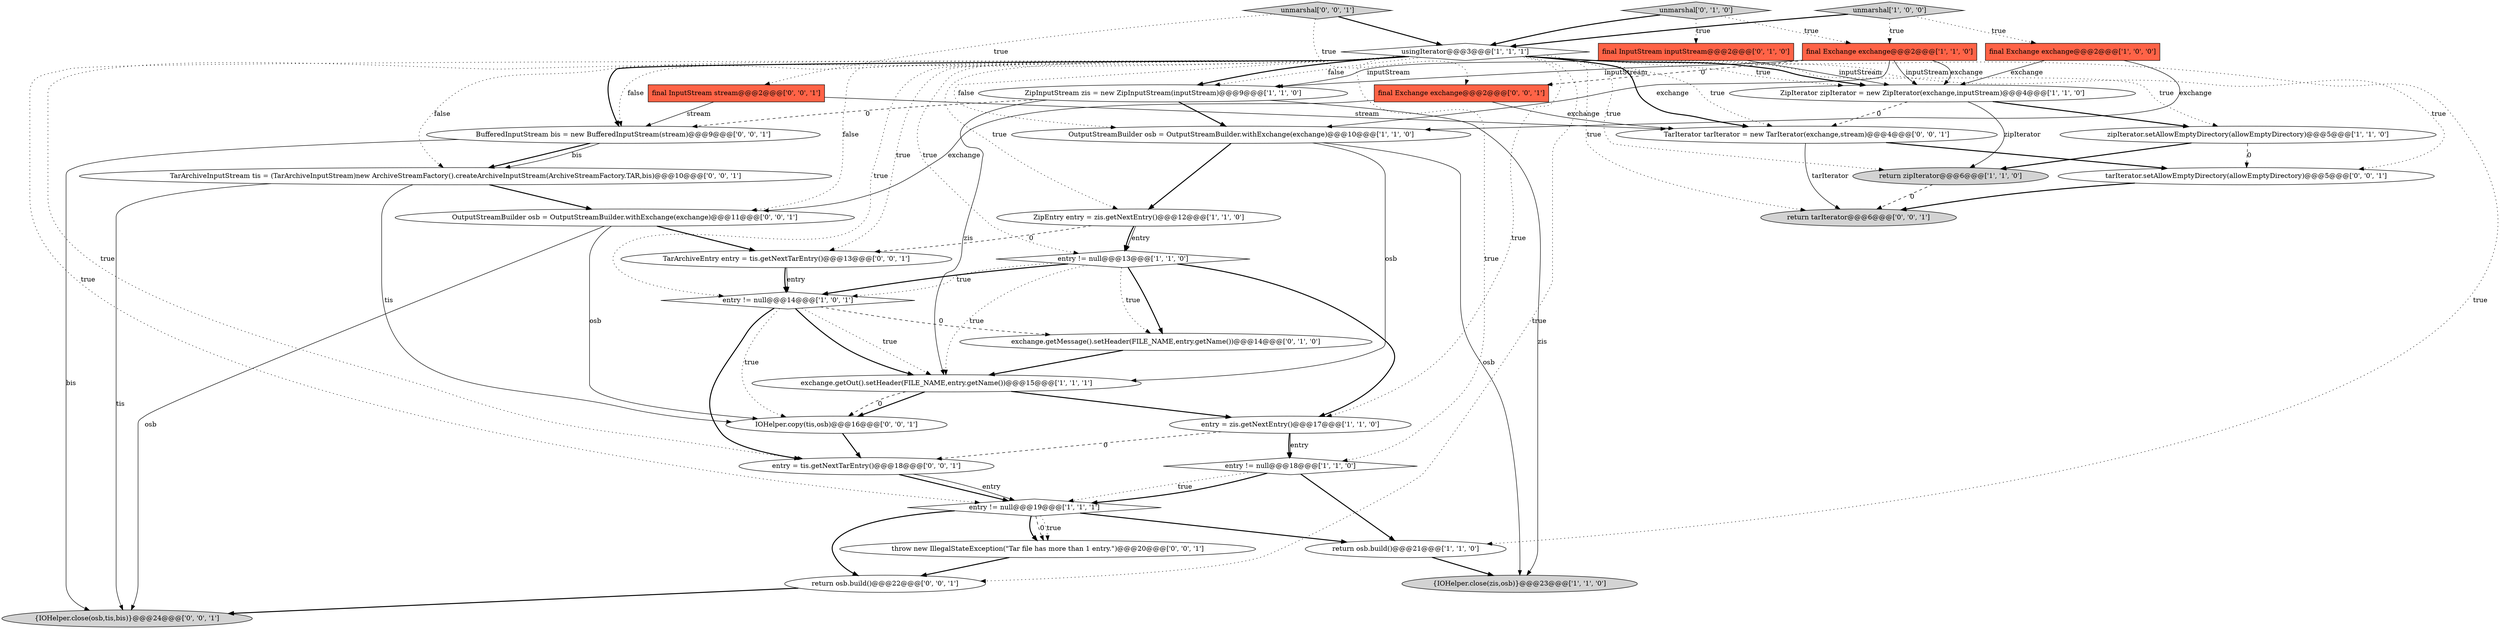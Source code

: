 digraph {
32 [style = filled, label = "TarArchiveEntry entry = tis.getNextTarEntry()@@@13@@@['0', '0', '1']", fillcolor = white, shape = ellipse image = "AAA0AAABBB3BBB"];
4 [style = filled, label = "ZipInputStream zis = new ZipInputStream(inputStream)@@@9@@@['1', '1', '0']", fillcolor = white, shape = ellipse image = "AAA0AAABBB1BBB"];
8 [style = filled, label = "entry = zis.getNextEntry()@@@17@@@['1', '1', '0']", fillcolor = white, shape = ellipse image = "AAA0AAABBB1BBB"];
34 [style = filled, label = "return tarIterator@@@6@@@['0', '0', '1']", fillcolor = lightgray, shape = ellipse image = "AAA0AAABBB3BBB"];
35 [style = filled, label = "unmarshal['0', '0', '1']", fillcolor = lightgray, shape = diamond image = "AAA0AAABBB3BBB"];
1 [style = filled, label = "entry != null@@@13@@@['1', '1', '0']", fillcolor = white, shape = diamond image = "AAA0AAABBB1BBB"];
29 [style = filled, label = "{IOHelper.close(osb,tis,bis)}@@@24@@@['0', '0', '1']", fillcolor = lightgray, shape = ellipse image = "AAA0AAABBB3BBB"];
13 [style = filled, label = "ZipIterator zipIterator = new ZipIterator(exchange,inputStream)@@@4@@@['1', '1', '0']", fillcolor = white, shape = ellipse image = "AAA0AAABBB1BBB"];
15 [style = filled, label = "return osb.build()@@@21@@@['1', '1', '0']", fillcolor = white, shape = ellipse image = "AAA0AAABBB1BBB"];
0 [style = filled, label = "return zipIterator@@@6@@@['1', '1', '0']", fillcolor = lightgray, shape = ellipse image = "AAA0AAABBB1BBB"];
20 [style = filled, label = "unmarshal['0', '1', '0']", fillcolor = lightgray, shape = diamond image = "AAA0AAABBB2BBB"];
7 [style = filled, label = "exchange.getOut().setHeader(FILE_NAME,entry.getName())@@@15@@@['1', '1', '1']", fillcolor = white, shape = ellipse image = "AAA0AAABBB1BBB"];
10 [style = filled, label = "entry != null@@@19@@@['1', '1', '1']", fillcolor = white, shape = diamond image = "AAA0AAABBB1BBB"];
11 [style = filled, label = "{IOHelper.close(zis,osb)}@@@23@@@['1', '1', '0']", fillcolor = lightgray, shape = ellipse image = "AAA0AAABBB1BBB"];
16 [style = filled, label = "ZipEntry entry = zis.getNextEntry()@@@12@@@['1', '1', '0']", fillcolor = white, shape = ellipse image = "AAA0AAABBB1BBB"];
17 [style = filled, label = "OutputStreamBuilder osb = OutputStreamBuilder.withExchange(exchange)@@@10@@@['1', '1', '0']", fillcolor = white, shape = ellipse image = "AAA0AAABBB1BBB"];
28 [style = filled, label = "return osb.build()@@@22@@@['0', '0', '1']", fillcolor = white, shape = ellipse image = "AAA0AAABBB3BBB"];
5 [style = filled, label = "usingIterator@@@3@@@['1', '1', '1']", fillcolor = white, shape = diamond image = "AAA0AAABBB1BBB"];
6 [style = filled, label = "entry != null@@@14@@@['1', '0', '1']", fillcolor = white, shape = diamond image = "AAA0AAABBB1BBB"];
18 [style = filled, label = "exchange.getMessage().setHeader(FILE_NAME,entry.getName())@@@14@@@['0', '1', '0']", fillcolor = white, shape = ellipse image = "AAA1AAABBB2BBB"];
19 [style = filled, label = "final InputStream inputStream@@@2@@@['0', '1', '0']", fillcolor = tomato, shape = box image = "AAA0AAABBB2BBB"];
24 [style = filled, label = "TarIterator tarIterator = new TarIterator(exchange,stream)@@@4@@@['0', '0', '1']", fillcolor = white, shape = ellipse image = "AAA0AAABBB3BBB"];
26 [style = filled, label = "throw new IllegalStateException(\"Tar file has more than 1 entry.\")@@@20@@@['0', '0', '1']", fillcolor = white, shape = ellipse image = "AAA0AAABBB3BBB"];
30 [style = filled, label = "tarIterator.setAllowEmptyDirectory(allowEmptyDirectory)@@@5@@@['0', '0', '1']", fillcolor = white, shape = ellipse image = "AAA0AAABBB3BBB"];
9 [style = filled, label = "entry != null@@@18@@@['1', '1', '0']", fillcolor = white, shape = diamond image = "AAA0AAABBB1BBB"];
31 [style = filled, label = "TarArchiveInputStream tis = (TarArchiveInputStream)new ArchiveStreamFactory().createArchiveInputStream(ArchiveStreamFactory.TAR,bis)@@@10@@@['0', '0', '1']", fillcolor = white, shape = ellipse image = "AAA0AAABBB3BBB"];
22 [style = filled, label = "IOHelper.copy(tis,osb)@@@16@@@['0', '0', '1']", fillcolor = white, shape = ellipse image = "AAA0AAABBB3BBB"];
12 [style = filled, label = "final Exchange exchange@@@2@@@['1', '1', '0']", fillcolor = tomato, shape = box image = "AAA0AAABBB1BBB"];
14 [style = filled, label = "unmarshal['1', '0', '0']", fillcolor = lightgray, shape = diamond image = "AAA0AAABBB1BBB"];
25 [style = filled, label = "final InputStream stream@@@2@@@['0', '0', '1']", fillcolor = tomato, shape = box image = "AAA0AAABBB3BBB"];
27 [style = filled, label = "final Exchange exchange@@@2@@@['0', '0', '1']", fillcolor = tomato, shape = box image = "AAA0AAABBB3BBB"];
2 [style = filled, label = "zipIterator.setAllowEmptyDirectory(allowEmptyDirectory)@@@5@@@['1', '1', '0']", fillcolor = white, shape = ellipse image = "AAA0AAABBB1BBB"];
33 [style = filled, label = "BufferedInputStream bis = new BufferedInputStream(stream)@@@9@@@['0', '0', '1']", fillcolor = white, shape = ellipse image = "AAA0AAABBB3BBB"];
23 [style = filled, label = "entry = tis.getNextTarEntry()@@@18@@@['0', '0', '1']", fillcolor = white, shape = ellipse image = "AAA0AAABBB3BBB"];
21 [style = filled, label = "OutputStreamBuilder osb = OutputStreamBuilder.withExchange(exchange)@@@11@@@['0', '0', '1']", fillcolor = white, shape = ellipse image = "AAA0AAABBB3BBB"];
3 [style = filled, label = "final Exchange exchange@@@2@@@['1', '0', '0']", fillcolor = tomato, shape = box image = "AAA0AAABBB1BBB"];
5->8 [style = dotted, label="true"];
4->11 [style = solid, label="zis"];
12->13 [style = solid, label="inputStream"];
23->10 [style = bold, label=""];
21->32 [style = bold, label=""];
23->10 [style = solid, label="entry"];
19->4 [style = solid, label="inputStream"];
33->29 [style = solid, label="bis"];
1->18 [style = bold, label=""];
5->21 [style = dotted, label="false"];
7->22 [style = bold, label=""];
10->28 [style = bold, label=""];
5->31 [style = dotted, label="false"];
9->10 [style = dotted, label="true"];
5->13 [style = bold, label=""];
13->0 [style = solid, label="zipIterator"];
8->23 [style = dashed, label="0"];
35->27 [style = dotted, label="true"];
16->1 [style = bold, label=""];
19->13 [style = solid, label="inputStream"];
10->26 [style = dotted, label="true"];
35->25 [style = dotted, label="true"];
5->33 [style = bold, label=""];
10->15 [style = bold, label=""];
17->16 [style = bold, label=""];
5->32 [style = dotted, label="true"];
28->29 [style = bold, label=""];
31->21 [style = bold, label=""];
14->5 [style = bold, label=""];
5->0 [style = dotted, label="true"];
17->7 [style = solid, label="osb"];
5->10 [style = dotted, label="true"];
33->31 [style = bold, label=""];
6->18 [style = dashed, label="0"];
5->9 [style = dotted, label="true"];
16->1 [style = solid, label="entry"];
32->6 [style = solid, label="entry"];
1->7 [style = dotted, label="true"];
21->22 [style = solid, label="osb"];
1->8 [style = bold, label=""];
4->17 [style = bold, label=""];
8->9 [style = solid, label="entry"];
25->24 [style = solid, label="stream"];
5->34 [style = dotted, label="true"];
35->5 [style = bold, label=""];
24->34 [style = solid, label="tarIterator"];
5->24 [style = bold, label=""];
7->22 [style = dashed, label="0"];
31->29 [style = solid, label="tis"];
4->33 [style = dashed, label="0"];
20->19 [style = dotted, label="true"];
6->23 [style = bold, label=""];
12->13 [style = solid, label="exchange"];
10->26 [style = bold, label=""];
5->28 [style = dotted, label="true"];
9->10 [style = bold, label=""];
17->11 [style = solid, label="osb"];
33->31 [style = solid, label="bis"];
3->17 [style = solid, label="exchange"];
30->34 [style = bold, label=""];
5->16 [style = dotted, label="true"];
7->8 [style = bold, label=""];
27->24 [style = solid, label="exchange"];
14->3 [style = dotted, label="true"];
6->7 [style = dotted, label="true"];
20->5 [style = bold, label=""];
9->15 [style = bold, label=""];
5->15 [style = dotted, label="true"];
4->7 [style = solid, label="zis"];
12->27 [style = dashed, label="0"];
13->24 [style = dashed, label="0"];
5->4 [style = bold, label=""];
5->33 [style = dotted, label="false"];
20->12 [style = dotted, label="true"];
16->32 [style = dashed, label="0"];
15->11 [style = bold, label=""];
2->30 [style = dashed, label="0"];
5->24 [style = dotted, label="true"];
31->22 [style = solid, label="tis"];
32->6 [style = bold, label=""];
26->28 [style = bold, label=""];
12->17 [style = solid, label="exchange"];
10->26 [style = dashed, label="0"];
25->33 [style = solid, label="stream"];
2->0 [style = bold, label=""];
5->2 [style = dotted, label="true"];
1->18 [style = dotted, label="true"];
18->7 [style = bold, label=""];
8->9 [style = bold, label=""];
5->17 [style = dotted, label="false"];
12->4 [style = solid, label="inputStream"];
5->13 [style = dotted, label="true"];
1->6 [style = dotted, label="true"];
24->30 [style = bold, label=""];
1->6 [style = bold, label=""];
14->12 [style = dotted, label="true"];
5->4 [style = dotted, label="false"];
5->6 [style = dotted, label="true"];
5->30 [style = dotted, label="true"];
0->34 [style = dashed, label="0"];
3->13 [style = solid, label="exchange"];
6->22 [style = dotted, label="true"];
21->29 [style = solid, label="osb"];
5->1 [style = dotted, label="true"];
22->23 [style = bold, label=""];
6->7 [style = bold, label=""];
13->2 [style = bold, label=""];
5->23 [style = dotted, label="true"];
27->21 [style = solid, label="exchange"];
}

